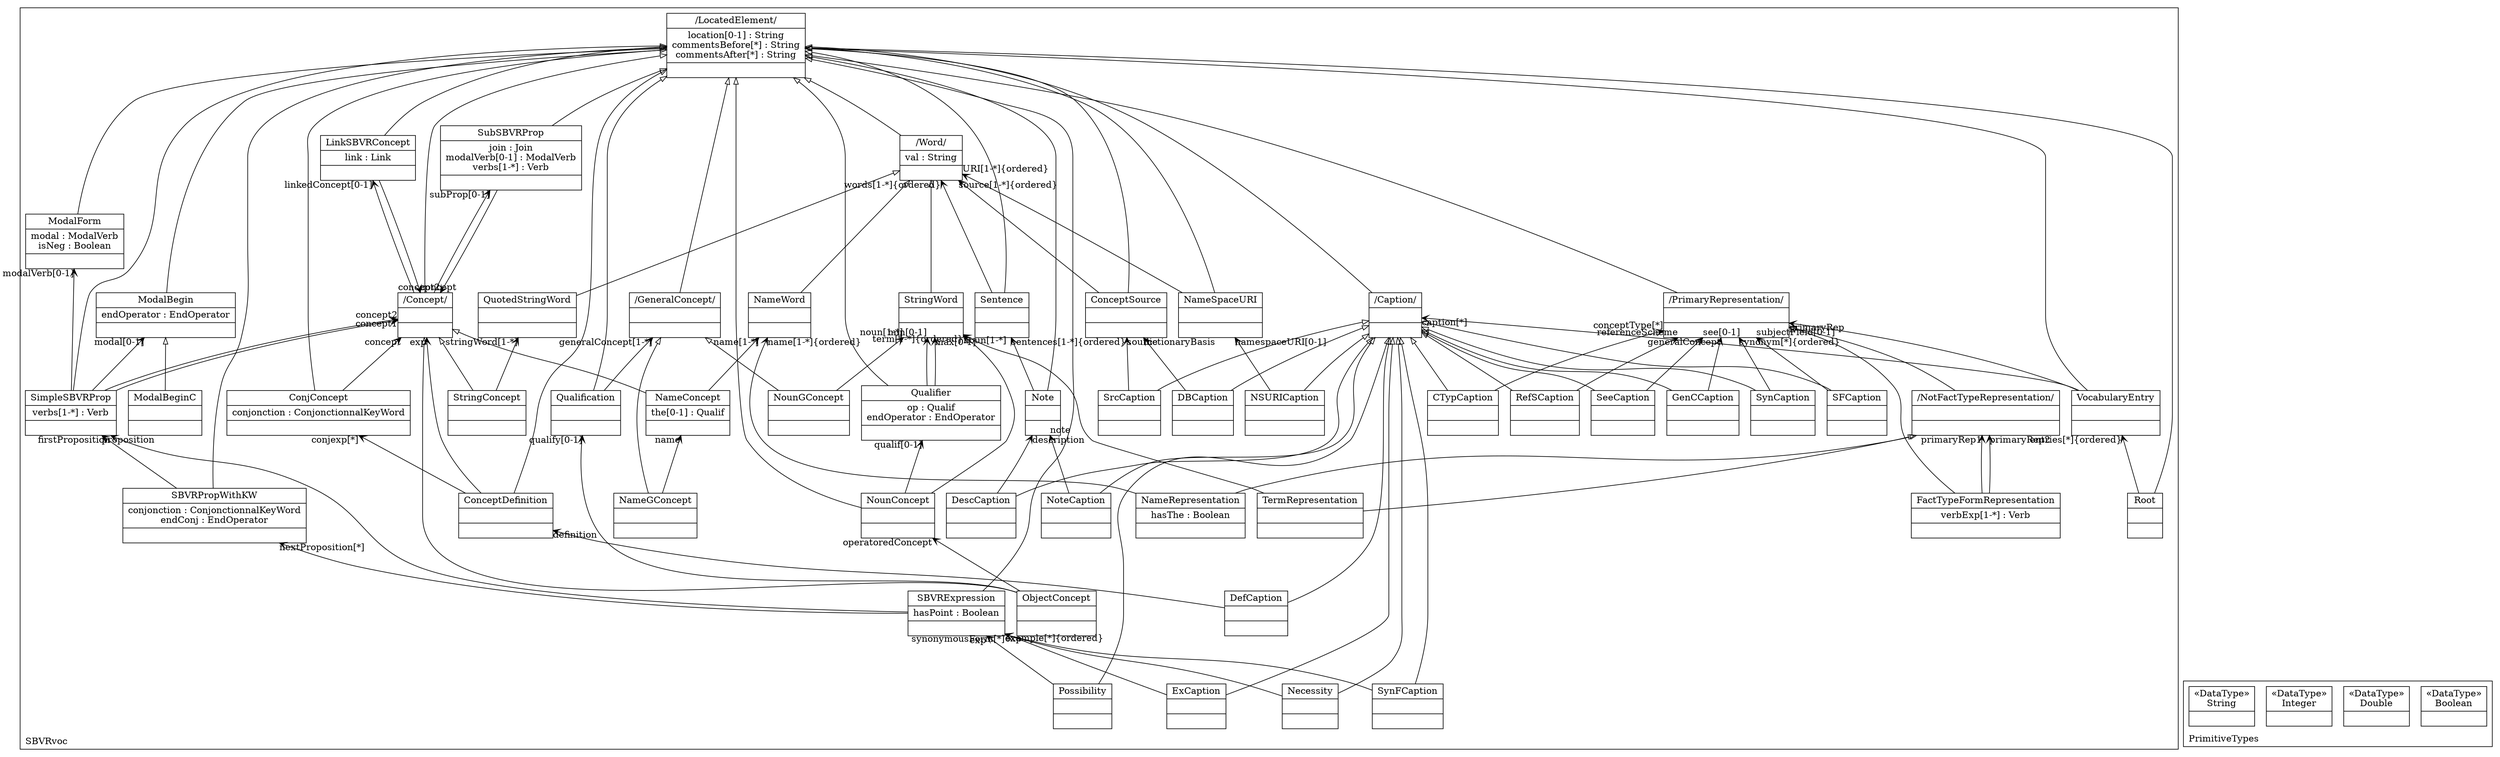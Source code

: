 digraph "KM3 Model in DOT" {
graph[rankdir=BT,labeljust=l,labelloc=t,nodeSep=0.75,compound=true];
 subgraph "cluster_SBVRvoc"{
labelloc=t
color=black
label=SBVRvoc
 node[shape=record];
LocatedElement[label="{/LocatedElement/|location[0-1] : String\ncommentsBefore[*] : String\ncommentsAfter[*] : String| }"]
;
 node[shape=record];
Root[label="{Root| | }"]
 Root->VocabularyEntry[arrowhead=vee,arrowtail=diamond,headlabel="entries[*]{ordered}",group=VocabularyEntry,minlen=2,constraint=true,]
 Root->LocatedElement[arrowhead=onormal,group=LocatedElement,minlen=2,constraint=true,]
;
 node[shape=record];
VocabularyEntry[label="{VocabularyEntry| | }"]
 VocabularyEntry->PrimaryRepresentation[arrowhead=vee,arrowtail=diamond,headlabel="primaryRep",group=PrimaryRepresentation,minlen=2,constraint=true,]
 VocabularyEntry->Caption[arrowhead=vee,arrowtail=diamond,headlabel="caption[*]",group=Caption,minlen=2,constraint=true,]
 VocabularyEntry->LocatedElement[arrowhead=onormal,group=LocatedElement,minlen=2,constraint=true,]
;
 node[shape=record];
Caption[label="{/Caption/| | }"]
 Caption->LocatedElement[arrowhead=onormal,group=LocatedElement,minlen=2,constraint=true,]
;
 node[shape=record];
DefCaption[label="{DefCaption| | }"]
 DefCaption->ConceptDefinition[arrowhead=vee,arrowtail=diamond,headlabel="definition",group=ConceptDefinition,minlen=2,constraint=true,]
 DefCaption->Caption[arrowhead=onormal,group=Caption,minlen=2,constraint=true,]
;
 node[shape=record];
DescCaption[label="{DescCaption| | }"]
 DescCaption->Note[arrowhead=vee,arrowtail=diamond,headlabel="description",group=Note,minlen=2,constraint=true,]
 DescCaption->Caption[arrowhead=onormal,group=Caption,minlen=2,constraint=true,]
;
 node[shape=record];
SrcCaption[label="{SrcCaption| | }"]
 SrcCaption->ConceptSource[arrowhead=vee,arrowtail=diamond,headlabel="source",group=ConceptSource,minlen=2,constraint=true,]
 SrcCaption->Caption[arrowhead=onormal,group=Caption,minlen=2,constraint=true,]
;
 node[shape=record];
DBCaption[label="{DBCaption| | }"]
 DBCaption->ConceptSource[arrowhead=vee,arrowtail=diamond,headlabel="dictionaryBasis",group=ConceptSource,minlen=2,constraint=true,]
 DBCaption->Caption[arrowhead=onormal,group=Caption,minlen=2,constraint=true,]
;
 node[shape=record];
GenCCaption[label="{GenCCaption| | }"]
 GenCCaption->PrimaryRepresentation[arrowhead=vee,arrowtail=diamond,headlabel="generalConcept",group=PrimaryRepresentation,minlen=2,constraint=true,]
 GenCCaption->Caption[arrowhead=onormal,group=Caption,minlen=2,constraint=true,]
;
 node[shape=record];
CTypCaption[label="{CTypCaption| | }"]
 CTypCaption->PrimaryRepresentation[arrowhead=vee,arrowtail=diamond,headlabel="conceptType[*]",group=PrimaryRepresentation,minlen=2,constraint=true,]
 CTypCaption->Caption[arrowhead=onormal,group=Caption,minlen=2,constraint=true,]
;
 node[shape=record];
Necessity[label="{Necessity| | }"]
 Necessity->SBVRExpression[arrowhead=vee,arrowtail=diamond,headlabel="exp",group=SBVRExpression,minlen=2,constraint=true,]
 Necessity->Caption[arrowhead=onormal,group=Caption,minlen=2,constraint=true,]
;
 node[shape=record];
Possibility[label="{Possibility| | }"]
 Possibility->SBVRExpression[arrowhead=vee,arrowtail=diamond,headlabel="exp",group=SBVRExpression,minlen=2,constraint=true,]
 Possibility->Caption[arrowhead=onormal,group=Caption,minlen=2,constraint=true,]
;
 node[shape=record];
RefSCaption[label="{RefSCaption| | }"]
 RefSCaption->PrimaryRepresentation[arrowhead=vee,arrowtail=diamond,headlabel="referenceScheme",group=PrimaryRepresentation,minlen=2,constraint=true,]
 RefSCaption->Caption[arrowhead=onormal,group=Caption,minlen=2,constraint=true,]
;
 node[shape=record];
NoteCaption[label="{NoteCaption| | }"]
 NoteCaption->Note[arrowhead=vee,arrowtail=diamond,headlabel="note",group=Note,minlen=2,constraint=true,]
 NoteCaption->Caption[arrowhead=onormal,group=Caption,minlen=2,constraint=true,]
;
 node[shape=record];
ExCaption[label="{ExCaption| | }"]
 ExCaption->SBVRExpression[arrowhead=vee,arrowtail=diamond,headlabel="example[*]{ordered}",group=SBVRExpression,minlen=2,constraint=true,]
 ExCaption->Caption[arrowhead=onormal,group=Caption,minlen=2,constraint=true,]
;
 node[shape=record];
SynCaption[label="{SynCaption| | }"]
 SynCaption->PrimaryRepresentation[arrowhead=vee,arrowtail=diamond,headlabel="synonym[*]{ordered}",group=PrimaryRepresentation,minlen=2,constraint=true,]
 SynCaption->Caption[arrowhead=onormal,group=Caption,minlen=2,constraint=true,]
;
 node[shape=record];
SynFCaption[label="{SynFCaption| | }"]
 SynFCaption->SBVRExpression[arrowhead=vee,arrowtail=diamond,headlabel="synonymousForm[*]",group=SBVRExpression,minlen=2,constraint=true,]
 SynFCaption->Caption[arrowhead=onormal,group=Caption,minlen=2,constraint=true,]
;
 node[shape=record];
SeeCaption[label="{SeeCaption| | }"]
 SeeCaption->PrimaryRepresentation[arrowhead=vee,arrowtail=diamond,headlabel="see[0-1]",group=PrimaryRepresentation,minlen=2,constraint=true,]
 SeeCaption->Caption[arrowhead=onormal,group=Caption,minlen=2,constraint=true,]
;
 node[shape=record];
SFCaption[label="{SFCaption| | }"]
 SFCaption->PrimaryRepresentation[arrowhead=vee,arrowtail=diamond,headlabel="subjectField[0-1]",group=PrimaryRepresentation,minlen=2,constraint=true,]
 SFCaption->Caption[arrowhead=onormal,group=Caption,minlen=2,constraint=true,]
;
 node[shape=record];
NSURICaption[label="{NSURICaption| | }"]
 NSURICaption->NameSpaceURI[arrowhead=vee,arrowtail=diamond,headlabel="namespaceURI[0-1]",group=NameSpaceURI,minlen=2,constraint=true,]
 NSURICaption->Caption[arrowhead=onormal,group=Caption,minlen=2,constraint=true,]
;
 node[shape=record];
PrimaryRepresentation[label="{/PrimaryRepresentation/| | }"]
 PrimaryRepresentation->LocatedElement[arrowhead=onormal,group=LocatedElement,minlen=2,constraint=true,]
;
 node[shape=record];
NotFactTypeRepresentation[label="{/NotFactTypeRepresentation/| | }"]
 NotFactTypeRepresentation->PrimaryRepresentation[arrowhead=onormal,group=PrimaryRepresentation,minlen=2,constraint=true,]
;
 node[shape=record];
TermRepresentation[label="{TermRepresentation| | }"]
 TermRepresentation->StringWord[arrowhead=vee,arrowtail=diamond,headlabel="term[1-*]{ordered}",group=StringWord,minlen=2,constraint=true,]
 TermRepresentation->NotFactTypeRepresentation[arrowhead=onormal,group=NotFactTypeRepresentation,minlen=2,constraint=true,]
;
 node[shape=record];
NameRepresentation[label="{NameRepresentation|hasThe : Boolean| }"]
 NameRepresentation->NameWord[arrowhead=vee,arrowtail=diamond,headlabel="name[1-*]{ordered}",group=NameWord,minlen=2,constraint=true,]
 NameRepresentation->NotFactTypeRepresentation[arrowhead=onormal,group=NotFactTypeRepresentation,minlen=2,constraint=true,]
;
 node[shape=record];
FactTypeFormRepresentation[label="{FactTypeFormRepresentation|verbExp[1-*] : Verb| }"]
 FactTypeFormRepresentation->NotFactTypeRepresentation[arrowhead=vee,arrowtail=diamond,headlabel="primaryRep1",group=NotFactTypeRepresentation,minlen=2,constraint=true,]
 FactTypeFormRepresentation->NotFactTypeRepresentation[arrowhead=vee,arrowtail=diamond,headlabel="primaryRep2",group=NotFactTypeRepresentation,minlen=2,constraint=true,]
 FactTypeFormRepresentation->PrimaryRepresentation[arrowhead=onormal,group=PrimaryRepresentation,minlen=2,constraint=true,]
;
 node[shape=record];
ConceptDefinition[label="{ConceptDefinition| | }"]
 ConceptDefinition->Concept[arrowhead=vee,arrowtail=diamond,headlabel="exp",group=Concept,minlen=2,constraint=true,]
 ConceptDefinition->ConjConcept[arrowhead=vee,arrowtail=diamond,headlabel="conjexp[*]",group=ConjConcept,minlen=2,constraint=true,]
 ConceptDefinition->LocatedElement[arrowhead=onormal,group=LocatedElement,minlen=2,constraint=true,]
;
 node[shape=record];
ConceptSource[label="{ConceptSource| | }"]
 ConceptSource->Word[arrowhead=vee,arrowtail=diamond,headlabel="source[1-*]{ordered}",group=Word,minlen=2,constraint=true,]
 ConceptSource->LocatedElement[arrowhead=onormal,group=LocatedElement,minlen=2,constraint=true,]
;
 node[shape=record];
Note[label="{Note| | }"]
 Note->Sentence[arrowhead=vee,arrowtail=diamond,headlabel="sentences[1-*]{ordered}",group=Sentence,minlen=2,constraint=true,]
 Note->LocatedElement[arrowhead=onormal,group=LocatedElement,minlen=2,constraint=true,]
;
 node[shape=record];
Sentence[label="{Sentence| | }"]
 Sentence->Word[arrowhead=vee,arrowtail=diamond,headlabel="words[1-*]{ordered}",group=Word,minlen=2,constraint=true,]
 Sentence->LocatedElement[arrowhead=onormal,group=LocatedElement,minlen=2,constraint=true,]
;
 node[shape=record];
NameSpaceURI[label="{NameSpaceURI| | }"]
 NameSpaceURI->Word[arrowhead=vee,arrowtail=diamond,headlabel="URI[1-*]{ordered}",group=Word,minlen=2,constraint=true,]
 NameSpaceURI->LocatedElement[arrowhead=onormal,group=LocatedElement,minlen=2,constraint=true,]
;
 node[shape=record];
Word[label="{/Word/|val : String| }"]
 Word->LocatedElement[arrowhead=onormal,group=LocatedElement,minlen=2,constraint=true,]
;
 node[shape=record];
StringWord[label="{StringWord| | }"]
 StringWord->Word[arrowhead=onormal,group=Word,minlen=2,constraint=true,]
;
 node[shape=record];
QuotedStringWord[label="{QuotedStringWord| | }"]
 QuotedStringWord->Word[arrowhead=onormal,group=Word,minlen=2,constraint=true,]
;
 node[shape=record];
NameWord[label="{NameWord| | }"]
 NameWord->Word[arrowhead=onormal,group=Word,minlen=2,constraint=true,]
;
 node[shape=record];
SBVRExpression[label="{SBVRExpression|hasPoint : Boolean| }"]
 SBVRExpression->SimpleSBVRProp[arrowhead=vee,arrowtail=diamond,headlabel="firstProposition",group=SimpleSBVRProp,minlen=2,constraint=true,]
 SBVRExpression->SBVRPropWithKW[arrowhead=vee,arrowtail=diamond,headlabel="nextProposition[*]",group=SBVRPropWithKW,minlen=2,constraint=true,]
 SBVRExpression->LocatedElement[arrowhead=onormal,group=LocatedElement,minlen=2,constraint=true,]
;
 node[shape=record];
SBVRPropWithKW[label="{SBVRPropWithKW|conjonction : ConjonctionnalKeyWord\nendConj : EndOperator| }"]
 SBVRPropWithKW->SimpleSBVRProp[arrowhead=vee,arrowtail=diamond,headlabel="proposition",group=SimpleSBVRProp,minlen=2,constraint=true,]
 SBVRPropWithKW->LocatedElement[arrowhead=onormal,group=LocatedElement,minlen=2,constraint=true,]
;
 node[shape=record];
ModalForm[label="{ModalForm|modal : ModalVerb\nisNeg : Boolean| }"]
 ModalForm->LocatedElement[arrowhead=onormal,group=LocatedElement,minlen=2,constraint=true,]
;
 node[shape=record];
SimpleSBVRProp[label="{SimpleSBVRProp|verbs[1-*] : Verb| }"]
 SimpleSBVRProp->ModalBegin[arrowhead=vee,arrowtail=diamond,headlabel="modal[0-1]",group=ModalBegin,minlen=2,constraint=true,]
 SimpleSBVRProp->Concept[arrowhead=vee,arrowtail=diamond,headlabel="concept1",group=Concept,minlen=2,constraint=true,]
 SimpleSBVRProp->ModalForm[arrowhead=vee,arrowtail=diamond,headlabel="modalVerb[0-1]",group=ModalForm,minlen=2,constraint=true,]
 SimpleSBVRProp->Concept[arrowhead=vee,arrowtail=diamond,headlabel="concept2",group=Concept,minlen=2,constraint=true,]
 SimpleSBVRProp->LocatedElement[arrowhead=onormal,group=LocatedElement,minlen=2,constraint=true,]
;
 node[shape=record];
SubSBVRProp[label="{SubSBVRProp|join : Join\nmodalVerb[0-1] : ModalVerb\nverbs[1-*] : Verb| }"]
 SubSBVRProp->Concept[arrowhead=vee,arrowtail=diamond,headlabel="concept2",group=Concept,minlen=2,constraint=true,]
 SubSBVRProp->LocatedElement[arrowhead=onormal,group=LocatedElement,minlen=2,constraint=true,]
;
 node[shape=record];
LinkSBVRConcept[label="{LinkSBVRConcept|link : Link| }"]
 LinkSBVRConcept->Concept[arrowhead=vee,arrowtail=diamond,headlabel="concept",group=Concept,minlen=2,constraint=true,]
 LinkSBVRConcept->LocatedElement[arrowhead=onormal,group=LocatedElement,minlen=2,constraint=true,]
;
 node[shape=record];
ConjConcept[label="{ConjConcept|conjonction : ConjonctionnalKeyWord| }"]
 ConjConcept->Concept[arrowhead=vee,arrowtail=diamond,headlabel="concept",group=Concept,minlen=2,constraint=true,]
 ConjConcept->LocatedElement[arrowhead=onormal,group=LocatedElement,minlen=2,constraint=true,]
;
 node[shape=record];
Concept[label="{/Concept/| | }"]
 Concept->SubSBVRProp[arrowhead=vee,arrowtail=diamond,headlabel="subProp[0-1]",group=SubSBVRProp,minlen=2,constraint=true,]
 Concept->LinkSBVRConcept[arrowhead=vee,arrowtail=diamond,headlabel="linkedConcept[0-1]",group=LinkSBVRConcept,minlen=2,constraint=true,]
 Concept->LocatedElement[arrowhead=onormal,group=LocatedElement,minlen=2,constraint=true,]
;
 node[shape=record];
NameConcept[label="{NameConcept|the[0-1] : Qualif| }"]
 NameConcept->NameWord[arrowhead=vee,arrowtail=diamond,headlabel="name[1-*]",group=NameWord,minlen=2,constraint=true,]
 NameConcept->Concept[arrowhead=onormal,group=Concept,minlen=2,constraint=true,]
;
 node[shape=record];
ObjectConcept[label="{ObjectConcept| | }"]
 ObjectConcept->NounConcept[arrowhead=vee,arrowtail=diamond,headlabel="operatoredConcept",group=NounConcept,minlen=2,constraint=true,]
 ObjectConcept->Qualification[arrowhead=vee,arrowtail=diamond,headlabel="qualify[0-1]",group=Qualification,minlen=2,constraint=true,]
 ObjectConcept->Concept[arrowhead=onormal,group=Concept,minlen=2,constraint=true,]
;
 node[shape=record];
StringConcept[label="{StringConcept| | }"]
 StringConcept->QuotedStringWord[arrowhead=vee,arrowtail=diamond,headlabel="stringWord[1-*]",group=QuotedStringWord,minlen=2,constraint=true,]
 StringConcept->Concept[arrowhead=onormal,group=Concept,minlen=2,constraint=true,]
;
 node[shape=record];
NounConcept[label="{NounConcept| | }"]
 NounConcept->Qualifier[arrowhead=vee,arrowtail=diamond,headlabel="qualif[0-1]",group=Qualifier,minlen=2,constraint=true,]
 NounConcept->StringWord[arrowhead=vee,arrowtail=diamond,headlabel="noun[1-*]",group=StringWord,minlen=2,constraint=true,]
 NounConcept->LocatedElement[arrowhead=onormal,group=LocatedElement,minlen=2,constraint=true,]
;
 node[shape=record];
Qualification[label="{Qualification| | }"]
 Qualification->GeneralConcept[arrowhead=vee,arrowtail=diamond,headlabel="generalConcept[1-*]",group=GeneralConcept,minlen=2,constraint=true,]
 Qualification->LocatedElement[arrowhead=onormal,group=LocatedElement,minlen=2,constraint=true,]
;
 node[shape=record];
GeneralConcept[label="{/GeneralConcept/| | }"]
 GeneralConcept->LocatedElement[arrowhead=onormal,group=LocatedElement,minlen=2,constraint=true,]
;
 node[shape=record];
NameGConcept[label="{NameGConcept| | }"]
 NameGConcept->NameConcept[arrowhead=vee,arrowtail=diamond,headlabel="name",group=NameConcept,minlen=2,constraint=true,]
 NameGConcept->GeneralConcept[arrowhead=onormal,group=GeneralConcept,minlen=2,constraint=true,]
;
 node[shape=record];
NounGConcept[label="{NounGConcept| | }"]
 NounGConcept->StringWord[arrowhead=vee,arrowtail=diamond,headlabel="noun[1-*]",group=StringWord,minlen=2,constraint=true,]
 NounGConcept->GeneralConcept[arrowhead=onormal,group=GeneralConcept,minlen=2,constraint=true,]
;
 node[shape=record];
Qualifier[label="{Qualifier|op : Qualif\nendOperator : EndOperator| }"]
 Qualifier->StringWord[arrowhead=vee,arrowtail=diamond,headlabel="min[0-1]",group=StringWord,minlen=2,constraint=true,]
 Qualifier->StringWord[arrowhead=vee,arrowtail=diamond,headlabel="max[0-1]",group=StringWord,minlen=2,constraint=true,]
 Qualifier->LocatedElement[arrowhead=onormal,group=LocatedElement,minlen=2,constraint=true,]
;
 node[shape=record];
ModalBegin[label="{ModalBegin|endOperator : EndOperator| }"]
 ModalBegin->LocatedElement[arrowhead=onormal,group=LocatedElement,minlen=2,constraint=true,]
;
 node[shape=record];
ModalBeginC[label="{ModalBeginC| | }"]
 ModalBeginC->ModalBegin[arrowhead=onormal,group=ModalBegin,minlen=2,constraint=true,]
;

} subgraph "cluster_PrimitiveTypes"{
labelloc=t
color=black
label=PrimitiveTypes
 node[shape=record];
Boolean[label="{&#171;DataType&#187;\nBoolean|}"]
;
 node[shape=record];
Double[label="{&#171;DataType&#187;\nDouble|}"]
;
 node[shape=record];
Integer[label="{&#171;DataType&#187;\nInteger|}"]
;
 node[shape=record];
String[label="{&#171;DataType&#187;\nString|}"]
;

}
}